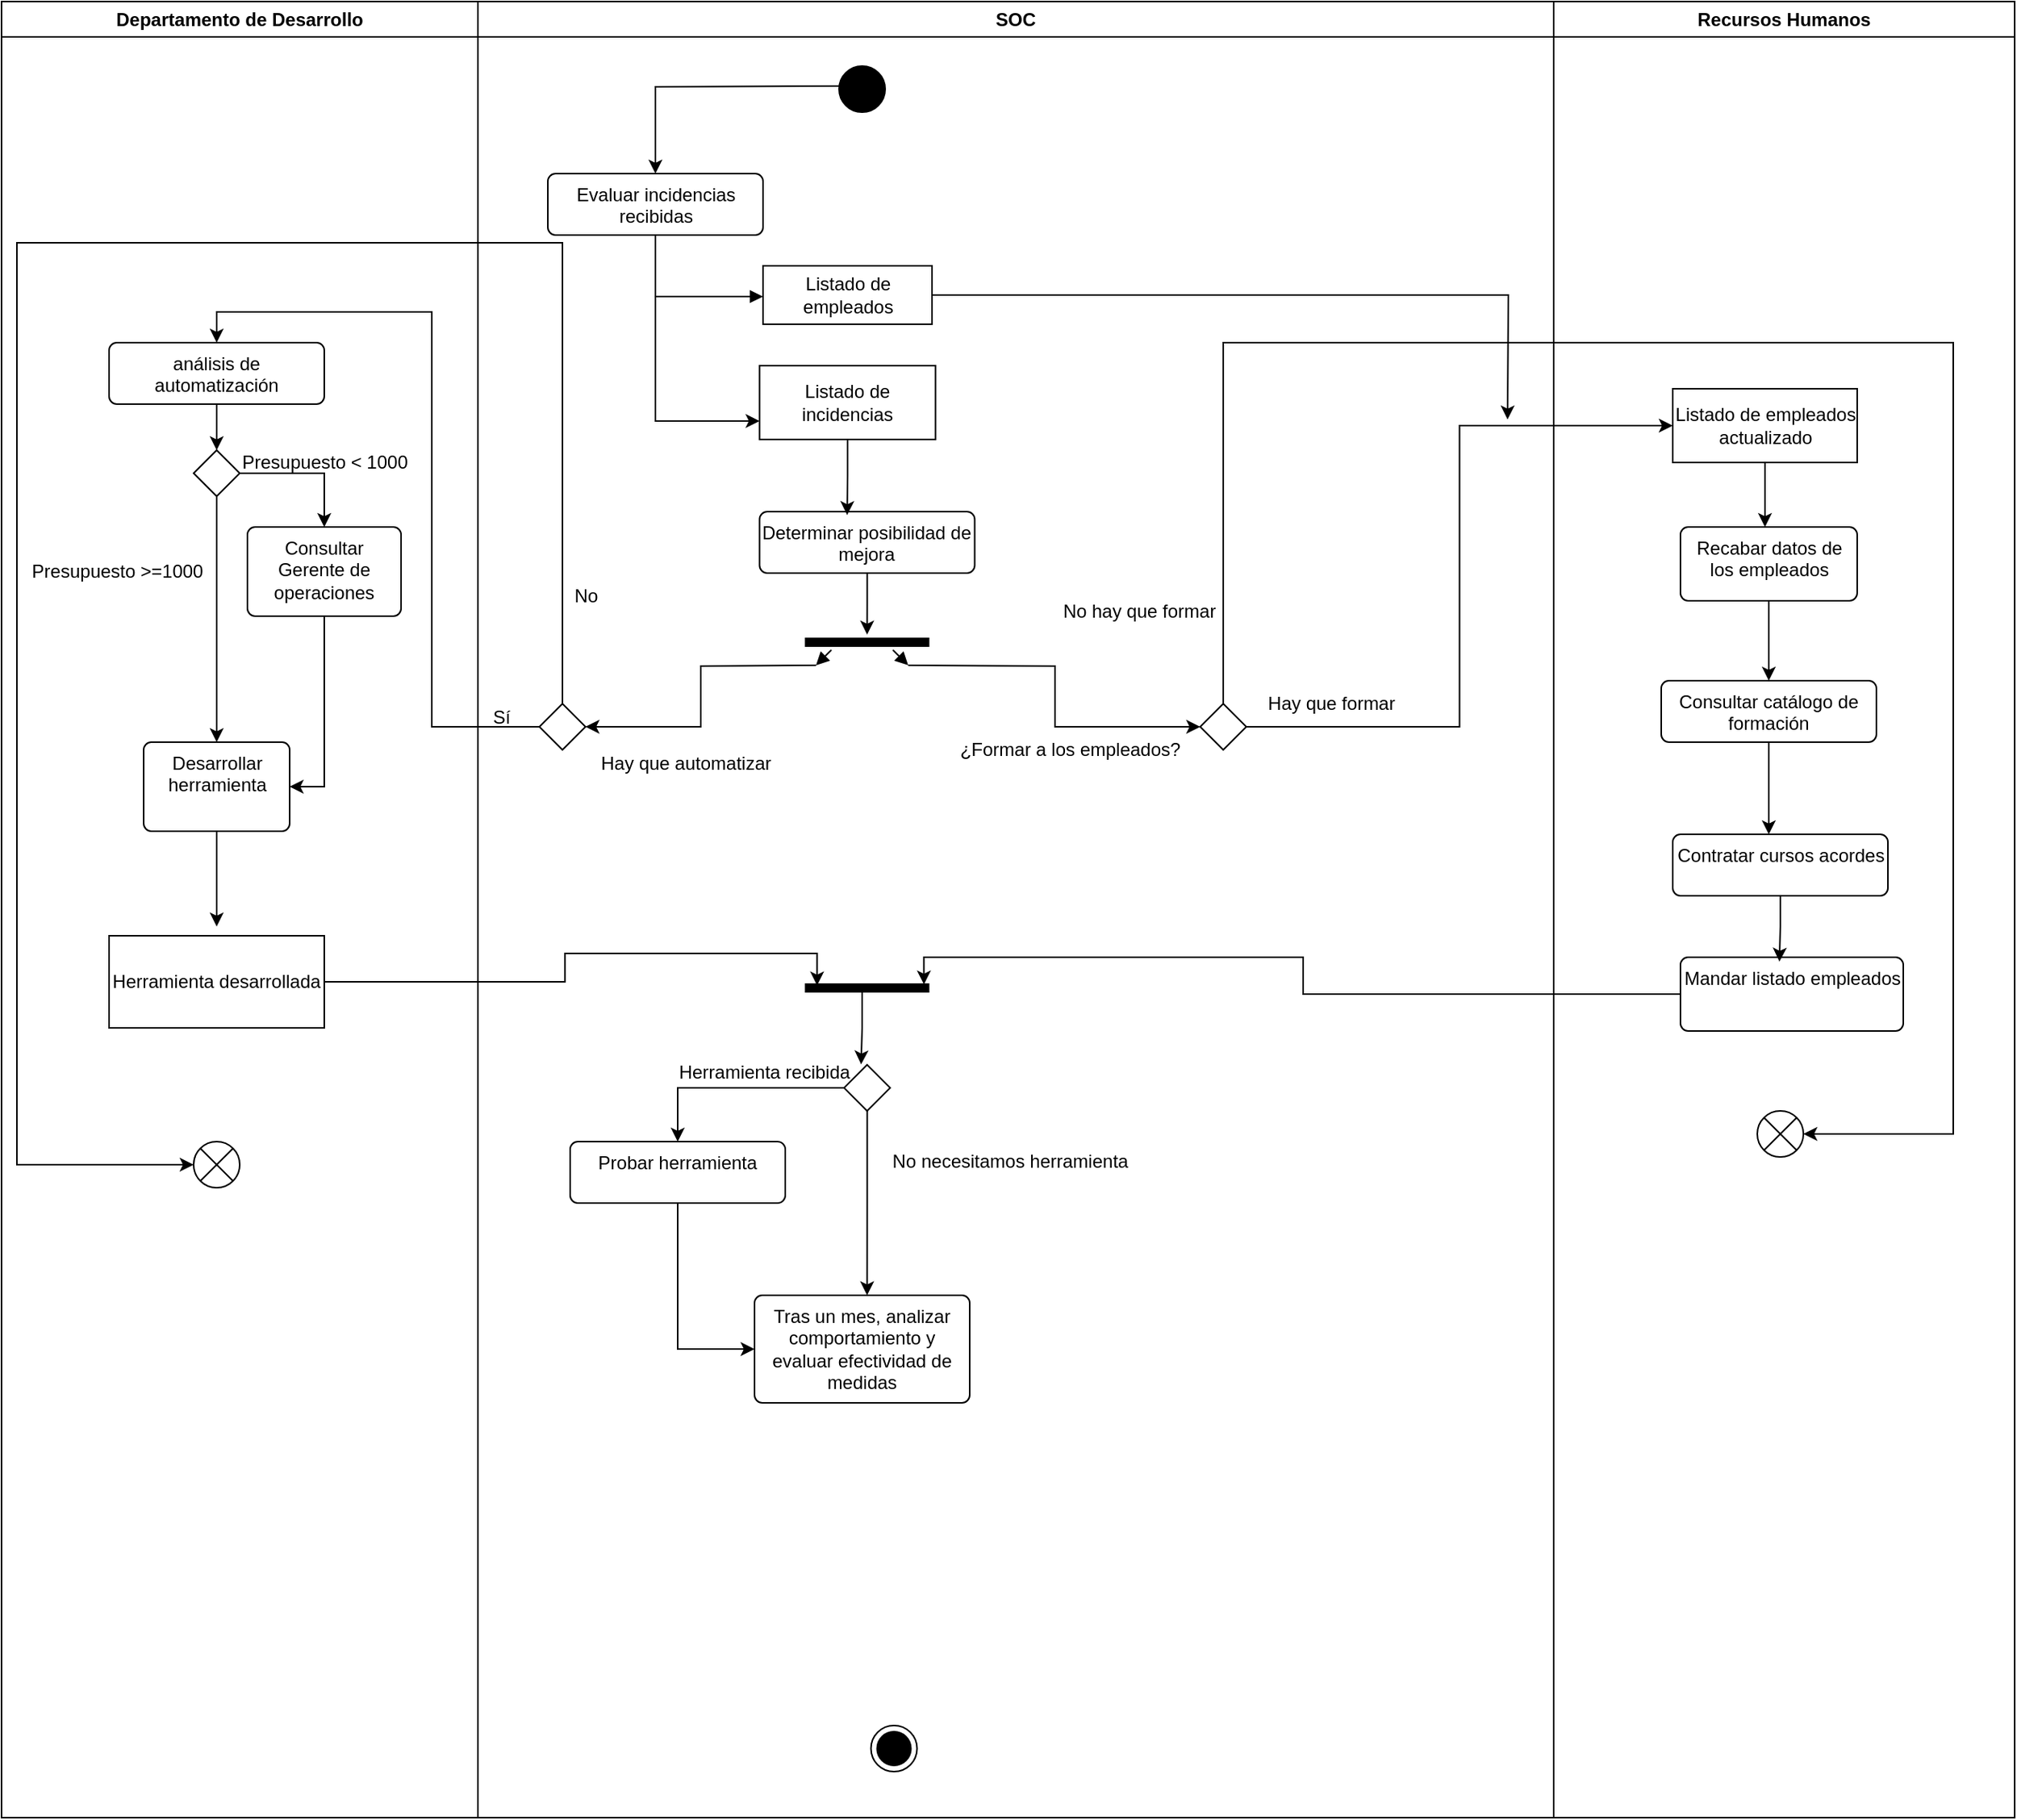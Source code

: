 <mxfile version="26.0.14">
  <diagram name="Page-1" id="e7e014a7-5840-1c2e-5031-d8a46d1fe8dd">
    <mxGraphModel dx="2687" dy="614" grid="1" gridSize="10" guides="1" tooltips="1" connect="1" arrows="1" fold="1" page="1" pageScale="1" pageWidth="1169" pageHeight="826" background="none" math="0" shadow="0">
      <root>
        <mxCell id="0" />
        <mxCell id="1" parent="0" />
        <mxCell id="2" value="SOC" style="swimlane;whiteSpace=wrap" parent="1" vertex="1">
          <mxGeometry x="-10" y="128" width="700" height="1182" as="geometry" />
        </mxCell>
        <mxCell id="DIddkETf8hI0wuYmJrWS-59" style="edgeStyle=orthogonalEdgeStyle;rounded=0;orthogonalLoop=1;jettySize=auto;html=1;entryX=0.5;entryY=0;entryDx=0;entryDy=0;" parent="2" target="fPYJaFZdzipTab1vAfiD-42" edge="1">
          <mxGeometry relative="1" as="geometry">
            <mxPoint x="235.0" y="55.0" as="sourcePoint" />
          </mxGeometry>
        </mxCell>
        <mxCell id="fPYJaFZdzipTab1vAfiD-103" style="edgeStyle=orthogonalEdgeStyle;rounded=0;orthogonalLoop=1;jettySize=auto;html=1;entryX=0;entryY=0.75;entryDx=0;entryDy=0;" parent="2" source="fPYJaFZdzipTab1vAfiD-42" target="fPYJaFZdzipTab1vAfiD-46" edge="1">
          <mxGeometry relative="1" as="geometry" />
        </mxCell>
        <mxCell id="fPYJaFZdzipTab1vAfiD-42" value="Evaluar incidencias recibidas&lt;div&gt;&lt;br&gt;&lt;/div&gt;" style="html=1;align=center;verticalAlign=top;rounded=1;absoluteArcSize=1;arcSize=10;dashed=0;whiteSpace=wrap;" parent="2" vertex="1">
          <mxGeometry x="45.5" y="112" width="140" height="40" as="geometry" />
        </mxCell>
        <mxCell id="fPYJaFZdzipTab1vAfiD-46" value="Listado de incidencias" style="html=1;align=center;verticalAlign=middle;rounded=0;absoluteArcSize=1;arcSize=10;dashed=0;whiteSpace=wrap;" parent="2" vertex="1">
          <mxGeometry x="183.25" y="237" width="114.5" height="48" as="geometry" />
        </mxCell>
        <mxCell id="fPYJaFZdzipTab1vAfiD-102" style="edgeStyle=orthogonalEdgeStyle;rounded=0;orthogonalLoop=1;jettySize=auto;html=1;entryX=0.5;entryY=0;entryDx=0;entryDy=0;" parent="2" source="fPYJaFZdzipTab1vAfiD-73" edge="1">
          <mxGeometry relative="1" as="geometry">
            <mxPoint x="253.25" y="412" as="targetPoint" />
          </mxGeometry>
        </mxCell>
        <mxCell id="fPYJaFZdzipTab1vAfiD-73" value="Determinar posibilidad de mejora&lt;div&gt;&lt;br&gt;&lt;/div&gt;" style="html=1;align=center;verticalAlign=top;rounded=1;absoluteArcSize=1;arcSize=10;dashed=0;whiteSpace=wrap;" parent="2" vertex="1">
          <mxGeometry x="183.25" y="332" width="140" height="40" as="geometry" />
        </mxCell>
        <mxCell id="FP7iwrW3Mw4f2XtUelXa-12" style="edgeStyle=orthogonalEdgeStyle;rounded=0;orthogonalLoop=1;jettySize=auto;html=1;" edge="1" parent="2" source="fPYJaFZdzipTab1vAfiD-105">
          <mxGeometry relative="1" as="geometry">
            <mxPoint x="670" y="272" as="targetPoint" />
          </mxGeometry>
        </mxCell>
        <mxCell id="fPYJaFZdzipTab1vAfiD-105" value="Listado de empleados" style="html=1;align=center;verticalAlign=middle;rounded=0;absoluteArcSize=1;arcSize=10;dashed=0;whiteSpace=wrap;" parent="2" vertex="1">
          <mxGeometry x="185.5" y="172" width="110" height="38" as="geometry" />
        </mxCell>
        <mxCell id="fPYJaFZdzipTab1vAfiD-108" value="" style="html=1;verticalAlign=bottom;labelBackgroundColor=none;endArrow=block;endFill=1;endSize=6;align=left;rounded=0;" parent="2" edge="1">
          <mxGeometry x="-1" relative="1" as="geometry">
            <mxPoint x="115.5" y="192" as="sourcePoint" />
            <mxPoint x="185.5" y="192" as="targetPoint" />
          </mxGeometry>
        </mxCell>
        <mxCell id="fPYJaFZdzipTab1vAfiD-109" style="edgeStyle=orthogonalEdgeStyle;rounded=0;orthogonalLoop=1;jettySize=auto;html=1;entryX=0.407;entryY=0.055;entryDx=0;entryDy=0;entryPerimeter=0;" parent="2" source="fPYJaFZdzipTab1vAfiD-46" target="fPYJaFZdzipTab1vAfiD-73" edge="1">
          <mxGeometry relative="1" as="geometry" />
        </mxCell>
        <mxCell id="DIddkETf8hI0wuYmJrWS-6" value="" style="html=1;points=[];perimeter=orthogonalPerimeter;fillColor=strokeColor;rotation=90;" parent="2" vertex="1">
          <mxGeometry x="250.75" y="377" width="5" height="80" as="geometry" />
        </mxCell>
        <mxCell id="DIddkETf8hI0wuYmJrWS-12" value="" style="html=1;verticalAlign=bottom;labelBackgroundColor=none;endArrow=block;endFill=1;rounded=0;" parent="2" edge="1">
          <mxGeometry width="160" relative="1" as="geometry">
            <mxPoint x="230" y="422" as="sourcePoint" />
            <mxPoint x="220" y="432" as="targetPoint" />
          </mxGeometry>
        </mxCell>
        <mxCell id="DIddkETf8hI0wuYmJrWS-13" value="" style="html=1;verticalAlign=bottom;labelBackgroundColor=none;endArrow=block;endFill=1;rounded=0;" parent="2" edge="1">
          <mxGeometry width="160" relative="1" as="geometry">
            <mxPoint x="270" y="422" as="sourcePoint" />
            <mxPoint x="280" y="432" as="targetPoint" />
          </mxGeometry>
        </mxCell>
        <mxCell id="DIddkETf8hI0wuYmJrWS-43" value="" style="html=1;points=[];perimeter=orthogonalPerimeter;fillColor=strokeColor;rotation=90;" parent="2" vertex="1">
          <mxGeometry x="250.75" y="602" width="5" height="80" as="geometry" />
        </mxCell>
        <mxCell id="DIddkETf8hI0wuYmJrWS-50" style="edgeStyle=orthogonalEdgeStyle;rounded=0;orthogonalLoop=1;jettySize=auto;html=1;entryX=0.5;entryY=0;entryDx=0;entryDy=0;" parent="2" source="DIddkETf8hI0wuYmJrWS-46" target="DIddkETf8hI0wuYmJrWS-49" edge="1">
          <mxGeometry relative="1" as="geometry" />
        </mxCell>
        <mxCell id="DIddkETf8hI0wuYmJrWS-52" style="edgeStyle=orthogonalEdgeStyle;rounded=0;orthogonalLoop=1;jettySize=auto;html=1;" parent="2" source="DIddkETf8hI0wuYmJrWS-46" edge="1">
          <mxGeometry relative="1" as="geometry">
            <mxPoint x="253.25" y="842" as="targetPoint" />
          </mxGeometry>
        </mxCell>
        <mxCell id="DIddkETf8hI0wuYmJrWS-46" value="" style="rhombus;" parent="2" vertex="1">
          <mxGeometry x="238.25" y="692" width="30" height="30" as="geometry" />
        </mxCell>
        <mxCell id="DIddkETf8hI0wuYmJrWS-47" style="edgeStyle=orthogonalEdgeStyle;rounded=0;orthogonalLoop=1;jettySize=auto;html=1;entryX=0.369;entryY=-0.01;entryDx=0;entryDy=0;entryPerimeter=0;" parent="2" source="DIddkETf8hI0wuYmJrWS-43" target="DIddkETf8hI0wuYmJrWS-46" edge="1">
          <mxGeometry relative="1" as="geometry">
            <Array as="points">
              <mxPoint x="250" y="668" />
              <mxPoint x="249" y="668" />
            </Array>
          </mxGeometry>
        </mxCell>
        <mxCell id="DIddkETf8hI0wuYmJrWS-48" value="Herramienta recibida" style="text;html=1;align=center;verticalAlign=middle;resizable=0;points=[];autosize=1;strokeColor=none;fillColor=none;" parent="2" vertex="1">
          <mxGeometry x="120.75" y="682" width="130" height="30" as="geometry" />
        </mxCell>
        <mxCell id="DIddkETf8hI0wuYmJrWS-49" value="Probar herramienta" style="html=1;align=center;verticalAlign=top;rounded=1;absoluteArcSize=1;arcSize=10;dashed=0;whiteSpace=wrap;" parent="2" vertex="1">
          <mxGeometry x="60" y="742" width="140" height="40" as="geometry" />
        </mxCell>
        <mxCell id="DIddkETf8hI0wuYmJrWS-57" value="" style="ellipse;html=1;shape=endState;fillColor=strokeColor;" parent="2" vertex="1">
          <mxGeometry x="255.75" y="1122" width="30" height="30" as="geometry" />
        </mxCell>
        <mxCell id="DIddkETf8hI0wuYmJrWS-60" value="" style="ellipse;fillColor=strokeColor;html=1;" parent="2" vertex="1">
          <mxGeometry x="235" y="42" width="30" height="30" as="geometry" />
        </mxCell>
        <mxCell id="DIddkETf8hI0wuYmJrWS-22" value="Hay que automatizar" style="text;html=1;align=center;verticalAlign=middle;resizable=0;points=[];autosize=1;strokeColor=none;fillColor=none;" parent="2" vertex="1">
          <mxGeometry x="70" y="481" width="130" height="30" as="geometry" />
        </mxCell>
        <mxCell id="DIddkETf8hI0wuYmJrWS-20" value="" style="rhombus;" parent="2" vertex="1">
          <mxGeometry x="40" y="457" width="30" height="30" as="geometry" />
        </mxCell>
        <mxCell id="DIddkETf8hI0wuYmJrWS-34" value="Sí" style="text;html=1;align=center;verticalAlign=middle;resizable=0;points=[];autosize=1;strokeColor=none;fillColor=none;" parent="2" vertex="1">
          <mxGeometry y="451" width="30" height="30" as="geometry" />
        </mxCell>
        <mxCell id="DIddkETf8hI0wuYmJrWS-35" value="No" style="text;html=1;align=center;verticalAlign=middle;resizable=0;points=[];autosize=1;strokeColor=none;fillColor=none;" parent="2" vertex="1">
          <mxGeometry x="50" y="372" width="40" height="30" as="geometry" />
        </mxCell>
        <mxCell id="DIddkETf8hI0wuYmJrWS-15" value="" style="rhombus;" parent="2" vertex="1">
          <mxGeometry x="470" y="457" width="30" height="30" as="geometry" />
        </mxCell>
        <mxCell id="DIddkETf8hI0wuYmJrWS-19" value="No hay que formar" style="text;html=1;align=center;verticalAlign=middle;resizable=0;points=[];autosize=1;strokeColor=none;fillColor=none;" parent="2" vertex="1">
          <mxGeometry x="370" y="382" width="120" height="30" as="geometry" />
        </mxCell>
        <mxCell id="DIddkETf8hI0wuYmJrWS-17" value="Hay que formar" style="text;html=1;align=center;verticalAlign=middle;resizable=0;points=[];autosize=1;strokeColor=none;fillColor=none;" parent="2" vertex="1">
          <mxGeometry x="500" y="442" width="110" height="30" as="geometry" />
        </mxCell>
        <mxCell id="FP7iwrW3Mw4f2XtUelXa-7" value="¿Formar a los empleados?" style="text;html=1;align=center;verticalAlign=middle;resizable=0;points=[];autosize=1;strokeColor=none;fillColor=none;" vertex="1" parent="2">
          <mxGeometry x="300" y="472" width="170" height="30" as="geometry" />
        </mxCell>
        <mxCell id="DIddkETf8hI0wuYmJrWS-53" value="No necesitamos herramienta&lt;div&gt;&lt;br&gt;&lt;/div&gt;" style="text;html=1;align=center;verticalAlign=middle;resizable=0;points=[];autosize=1;strokeColor=none;fillColor=none;" parent="2" vertex="1">
          <mxGeometry x="255.75" y="742" width="180" height="40" as="geometry" />
        </mxCell>
        <mxCell id="4" value="Departamento de Desarrollo" style="swimlane;whiteSpace=wrap" parent="1" vertex="1">
          <mxGeometry x="-320" y="128" width="310" height="1182" as="geometry" />
        </mxCell>
        <mxCell id="DIddkETf8hI0wuYmJrWS-24" style="edgeStyle=orthogonalEdgeStyle;rounded=0;orthogonalLoop=1;jettySize=auto;html=1;entryX=0.5;entryY=0;entryDx=0;entryDy=0;" parent="4" source="fPYJaFZdzipTab1vAfiD-113" target="DIddkETf8hI0wuYmJrWS-23" edge="1">
          <mxGeometry relative="1" as="geometry" />
        </mxCell>
        <mxCell id="fPYJaFZdzipTab1vAfiD-113" value="análisis de automatización" style="html=1;align=center;verticalAlign=top;rounded=1;absoluteArcSize=1;arcSize=10;dashed=0;whiteSpace=wrap;" parent="4" vertex="1">
          <mxGeometry x="70" y="222" width="140" height="40" as="geometry" />
        </mxCell>
        <mxCell id="DIddkETf8hI0wuYmJrWS-28" style="edgeStyle=orthogonalEdgeStyle;rounded=0;orthogonalLoop=1;jettySize=auto;html=1;entryX=0.5;entryY=0;entryDx=0;entryDy=0;" parent="4" source="DIddkETf8hI0wuYmJrWS-23" target="DIddkETf8hI0wuYmJrWS-26" edge="1">
          <mxGeometry relative="1" as="geometry" />
        </mxCell>
        <mxCell id="DIddkETf8hI0wuYmJrWS-29" style="edgeStyle=orthogonalEdgeStyle;rounded=0;orthogonalLoop=1;jettySize=auto;html=1;entryX=0.5;entryY=0;entryDx=0;entryDy=0;" parent="4" source="DIddkETf8hI0wuYmJrWS-23" target="DIddkETf8hI0wuYmJrWS-27" edge="1">
          <mxGeometry relative="1" as="geometry" />
        </mxCell>
        <mxCell id="DIddkETf8hI0wuYmJrWS-23" value="" style="rhombus;" parent="4" vertex="1">
          <mxGeometry x="125" y="292" width="30" height="30" as="geometry" />
        </mxCell>
        <mxCell id="DIddkETf8hI0wuYmJrWS-37" style="edgeStyle=orthogonalEdgeStyle;rounded=0;orthogonalLoop=1;jettySize=auto;html=1;" parent="4" source="DIddkETf8hI0wuYmJrWS-26" edge="1">
          <mxGeometry relative="1" as="geometry">
            <mxPoint x="140.0" y="602" as="targetPoint" />
          </mxGeometry>
        </mxCell>
        <mxCell id="DIddkETf8hI0wuYmJrWS-26" value="&lt;div&gt;&lt;span style=&quot;background-color: transparent; color: light-dark(rgb(0, 0, 0), rgb(255, 255, 255));&quot;&gt;Desarrollar herramienta&lt;/span&gt;&lt;/div&gt;" style="html=1;align=center;verticalAlign=top;rounded=1;absoluteArcSize=1;arcSize=10;dashed=0;whiteSpace=wrap;" parent="4" vertex="1">
          <mxGeometry x="92.5" y="482" width="95" height="58" as="geometry" />
        </mxCell>
        <mxCell id="DIddkETf8hI0wuYmJrWS-36" style="edgeStyle=orthogonalEdgeStyle;rounded=0;orthogonalLoop=1;jettySize=auto;html=1;entryX=1;entryY=0.5;entryDx=0;entryDy=0;" parent="4" source="DIddkETf8hI0wuYmJrWS-27" target="DIddkETf8hI0wuYmJrWS-26" edge="1">
          <mxGeometry relative="1" as="geometry" />
        </mxCell>
        <mxCell id="DIddkETf8hI0wuYmJrWS-27" value="&lt;div&gt;Consultar Gerente de operaciones&lt;/div&gt;" style="html=1;align=center;verticalAlign=top;rounded=1;absoluteArcSize=1;arcSize=10;dashed=0;whiteSpace=wrap;" parent="4" vertex="1">
          <mxGeometry x="160" y="342" width="100" height="58" as="geometry" />
        </mxCell>
        <mxCell id="DIddkETf8hI0wuYmJrWS-32" value="Presupuesto &amp;gt;=1000" style="text;html=1;align=center;verticalAlign=middle;resizable=0;points=[];autosize=1;strokeColor=none;fillColor=none;" parent="4" vertex="1">
          <mxGeometry x="10" y="356" width="130" height="30" as="geometry" />
        </mxCell>
        <mxCell id="DIddkETf8hI0wuYmJrWS-33" value="Presupuesto &amp;lt; 1000" style="text;html=1;align=center;verticalAlign=middle;resizable=0;points=[];autosize=1;strokeColor=none;fillColor=none;" parent="4" vertex="1">
          <mxGeometry x="145" y="285" width="130" height="30" as="geometry" />
        </mxCell>
        <mxCell id="DIddkETf8hI0wuYmJrWS-38" value="Herramienta desarrollada" style="html=1;align=center;verticalAlign=middle;rounded=0;absoluteArcSize=1;arcSize=10;dashed=0;whiteSpace=wrap;" parent="4" vertex="1">
          <mxGeometry x="70" y="608" width="140" height="60" as="geometry" />
        </mxCell>
        <mxCell id="DIddkETf8hI0wuYmJrWS-41" value="" style="shape=sumEllipse;perimeter=ellipsePerimeter;html=1;backgroundOutline=1;" parent="4" vertex="1">
          <mxGeometry x="125" y="742" width="30" height="30" as="geometry" />
        </mxCell>
        <mxCell id="3" value="Recursos Humanos" style="swimlane;whiteSpace=wrap" parent="1" vertex="1">
          <mxGeometry x="690" y="128" width="300" height="1182" as="geometry" />
        </mxCell>
        <mxCell id="fPYJaFZdzipTab1vAfiD-88" style="edgeStyle=orthogonalEdgeStyle;rounded=0;orthogonalLoop=1;jettySize=auto;html=1;" parent="3" source="fPYJaFZdzipTab1vAfiD-86" edge="1">
          <mxGeometry relative="1" as="geometry">
            <mxPoint x="137.5" y="342" as="targetPoint" />
          </mxGeometry>
        </mxCell>
        <mxCell id="fPYJaFZdzipTab1vAfiD-86" value="Listado de empleados actualizado" style="html=1;align=center;verticalAlign=middle;rounded=0;absoluteArcSize=1;arcSize=10;dashed=0;whiteSpace=wrap;" parent="3" vertex="1">
          <mxGeometry x="77.5" y="252" width="120" height="48" as="geometry" />
        </mxCell>
        <mxCell id="fPYJaFZdzipTab1vAfiD-90" style="edgeStyle=orthogonalEdgeStyle;rounded=0;orthogonalLoop=1;jettySize=auto;html=1;" parent="3" source="fPYJaFZdzipTab1vAfiD-89" edge="1">
          <mxGeometry relative="1" as="geometry">
            <mxPoint x="140.0" y="442" as="targetPoint" />
          </mxGeometry>
        </mxCell>
        <mxCell id="fPYJaFZdzipTab1vAfiD-89" value="Recabar datos de los empleados&lt;div&gt;&lt;br&gt;&lt;/div&gt;" style="html=1;align=center;verticalAlign=top;rounded=1;absoluteArcSize=1;arcSize=10;dashed=0;whiteSpace=wrap;" parent="3" vertex="1">
          <mxGeometry x="82.5" y="342" width="115" height="48" as="geometry" />
        </mxCell>
        <mxCell id="fPYJaFZdzipTab1vAfiD-93" style="edgeStyle=orthogonalEdgeStyle;rounded=0;orthogonalLoop=1;jettySize=auto;html=1;" parent="3" source="fPYJaFZdzipTab1vAfiD-92" edge="1">
          <mxGeometry relative="1" as="geometry">
            <mxPoint x="140" y="542" as="targetPoint" />
          </mxGeometry>
        </mxCell>
        <mxCell id="fPYJaFZdzipTab1vAfiD-92" value="Consultar catálogo de formación" style="html=1;align=center;verticalAlign=top;rounded=1;absoluteArcSize=1;arcSize=10;dashed=0;whiteSpace=wrap;" parent="3" vertex="1">
          <mxGeometry x="70" y="442" width="140" height="40" as="geometry" />
        </mxCell>
        <mxCell id="fPYJaFZdzipTab1vAfiD-94" value="Contratar cursos acordes" style="html=1;align=center;verticalAlign=top;rounded=1;absoluteArcSize=1;arcSize=10;dashed=0;whiteSpace=wrap;" parent="3" vertex="1">
          <mxGeometry x="77.5" y="542" width="140" height="40" as="geometry" />
        </mxCell>
        <mxCell id="fPYJaFZdzipTab1vAfiD-95" value="" style="shape=sumEllipse;perimeter=ellipsePerimeter;html=1;backgroundOutline=1;" parent="3" vertex="1">
          <mxGeometry x="132.5" y="722" width="30" height="30" as="geometry" />
        </mxCell>
        <mxCell id="fPYJaFZdzipTab1vAfiD-96" value="Mandar listado empleados&lt;div&gt;&lt;br&gt;&lt;/div&gt;" style="html=1;align=center;verticalAlign=top;rounded=1;absoluteArcSize=1;arcSize=10;dashed=0;whiteSpace=wrap;" parent="3" vertex="1">
          <mxGeometry x="82.5" y="622" width="145" height="48" as="geometry" />
        </mxCell>
        <mxCell id="fPYJaFZdzipTab1vAfiD-98" style="edgeStyle=orthogonalEdgeStyle;rounded=0;orthogonalLoop=1;jettySize=auto;html=1;entryX=0.444;entryY=0.059;entryDx=0;entryDy=0;entryPerimeter=0;" parent="3" source="fPYJaFZdzipTab1vAfiD-94" target="fPYJaFZdzipTab1vAfiD-96" edge="1">
          <mxGeometry relative="1" as="geometry" />
        </mxCell>
        <mxCell id="DIddkETf8hI0wuYmJrWS-8" style="edgeStyle=orthogonalEdgeStyle;rounded=0;orthogonalLoop=1;jettySize=auto;html=1;entryX=1;entryY=0.5;entryDx=0;entryDy=0;" parent="1" target="DIddkETf8hI0wuYmJrWS-20" edge="1">
          <mxGeometry relative="1" as="geometry">
            <mxPoint x="210" y="560" as="sourcePoint" />
          </mxGeometry>
        </mxCell>
        <mxCell id="DIddkETf8hI0wuYmJrWS-9" style="edgeStyle=orthogonalEdgeStyle;rounded=0;orthogonalLoop=1;jettySize=auto;html=1;entryX=0;entryY=0.5;entryDx=0;entryDy=0;" parent="1" target="DIddkETf8hI0wuYmJrWS-15" edge="1">
          <mxGeometry relative="1" as="geometry">
            <mxPoint x="270" y="560" as="sourcePoint" />
          </mxGeometry>
        </mxCell>
        <mxCell id="DIddkETf8hI0wuYmJrWS-44" style="edgeStyle=orthogonalEdgeStyle;rounded=0;orthogonalLoop=1;jettySize=auto;html=1;entryX=0.167;entryY=0.907;entryDx=0;entryDy=0;entryPerimeter=0;" parent="1" source="DIddkETf8hI0wuYmJrWS-38" target="DIddkETf8hI0wuYmJrWS-43" edge="1">
          <mxGeometry relative="1" as="geometry">
            <mxPoint x="200" y="740" as="targetPoint" />
          </mxGeometry>
        </mxCell>
        <mxCell id="DIddkETf8hI0wuYmJrWS-45" style="edgeStyle=orthogonalEdgeStyle;rounded=0;orthogonalLoop=1;jettySize=auto;html=1;entryX=0.04;entryY=0.038;entryDx=0;entryDy=0;entryPerimeter=0;" parent="1" source="fPYJaFZdzipTab1vAfiD-96" target="DIddkETf8hI0wuYmJrWS-43" edge="1">
          <mxGeometry relative="1" as="geometry">
            <mxPoint x="280" y="760" as="targetPoint" />
            <Array as="points">
              <mxPoint x="527" y="774" />
              <mxPoint x="527" y="750" />
              <mxPoint x="280" y="750" />
            </Array>
          </mxGeometry>
        </mxCell>
        <mxCell id="DIddkETf8hI0wuYmJrWS-55" value="Tras un mes, analizar comportamiento y evaluar efectividad de medidas" style="html=1;align=center;verticalAlign=top;rounded=1;absoluteArcSize=1;arcSize=10;dashed=0;whiteSpace=wrap;" parent="1" vertex="1">
          <mxGeometry x="170" y="970" width="140" height="70" as="geometry" />
        </mxCell>
        <mxCell id="DIddkETf8hI0wuYmJrWS-58" style="edgeStyle=orthogonalEdgeStyle;rounded=0;orthogonalLoop=1;jettySize=auto;html=1;entryX=0;entryY=0.5;entryDx=0;entryDy=0;" parent="1" source="DIddkETf8hI0wuYmJrWS-49" target="DIddkETf8hI0wuYmJrWS-55" edge="1">
          <mxGeometry relative="1" as="geometry" />
        </mxCell>
        <mxCell id="DIddkETf8hI0wuYmJrWS-21" style="edgeStyle=orthogonalEdgeStyle;rounded=0;orthogonalLoop=1;jettySize=auto;html=1;entryX=0.5;entryY=0;entryDx=0;entryDy=0;" parent="1" source="DIddkETf8hI0wuYmJrWS-20" target="fPYJaFZdzipTab1vAfiD-113" edge="1">
          <mxGeometry relative="1" as="geometry" />
        </mxCell>
        <mxCell id="DIddkETf8hI0wuYmJrWS-42" style="edgeStyle=orthogonalEdgeStyle;rounded=0;orthogonalLoop=1;jettySize=auto;html=1;entryX=0;entryY=0.5;entryDx=0;entryDy=0;" parent="1" source="DIddkETf8hI0wuYmJrWS-20" target="DIddkETf8hI0wuYmJrWS-41" edge="1">
          <mxGeometry relative="1" as="geometry">
            <Array as="points">
              <mxPoint x="-310" y="285" />
              <mxPoint x="-310" y="885" />
            </Array>
          </mxGeometry>
        </mxCell>
        <mxCell id="DIddkETf8hI0wuYmJrWS-18" style="edgeStyle=orthogonalEdgeStyle;rounded=0;orthogonalLoop=1;jettySize=auto;html=1;entryX=1;entryY=0.5;entryDx=0;entryDy=0;" parent="1" source="DIddkETf8hI0wuYmJrWS-15" target="fPYJaFZdzipTab1vAfiD-95" edge="1">
          <mxGeometry relative="1" as="geometry">
            <Array as="points">
              <mxPoint x="475" y="350" />
              <mxPoint x="950" y="350" />
              <mxPoint x="950" y="865" />
            </Array>
          </mxGeometry>
        </mxCell>
        <mxCell id="FP7iwrW3Mw4f2XtUelXa-6" style="edgeStyle=orthogonalEdgeStyle;rounded=0;orthogonalLoop=1;jettySize=auto;html=1;entryX=0;entryY=0.5;entryDx=0;entryDy=0;" edge="1" parent="1" source="DIddkETf8hI0wuYmJrWS-15" target="fPYJaFZdzipTab1vAfiD-86">
          <mxGeometry relative="1" as="geometry" />
        </mxCell>
      </root>
    </mxGraphModel>
  </diagram>
</mxfile>
